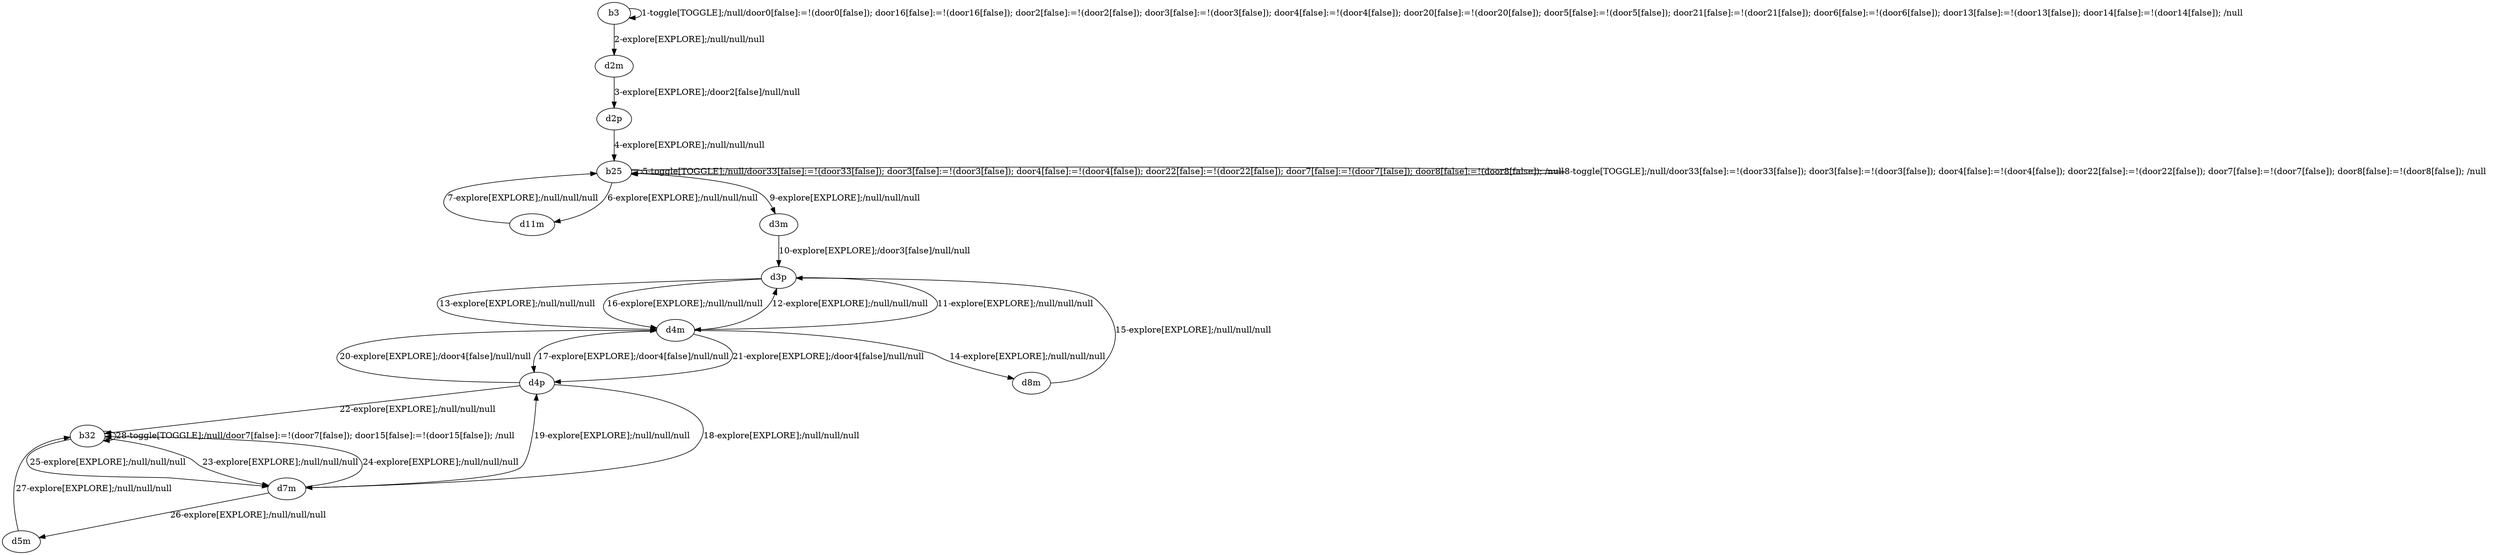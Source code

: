 # Total number of goals covered by this test: 1
# d5m --> b32

digraph g {
"b3" -> "b3" [label = "1-toggle[TOGGLE];/null/door0[false]:=!(door0[false]); door16[false]:=!(door16[false]); door2[false]:=!(door2[false]); door3[false]:=!(door3[false]); door4[false]:=!(door4[false]); door20[false]:=!(door20[false]); door5[false]:=!(door5[false]); door21[false]:=!(door21[false]); door6[false]:=!(door6[false]); door13[false]:=!(door13[false]); door14[false]:=!(door14[false]); /null"];
"b3" -> "d2m" [label = "2-explore[EXPLORE];/null/null/null"];
"d2m" -> "d2p" [label = "3-explore[EXPLORE];/door2[false]/null/null"];
"d2p" -> "b25" [label = "4-explore[EXPLORE];/null/null/null"];
"b25" -> "b25" [label = "5-toggle[TOGGLE];/null/door33[false]:=!(door33[false]); door3[false]:=!(door3[false]); door4[false]:=!(door4[false]); door22[false]:=!(door22[false]); door7[false]:=!(door7[false]); door8[false]:=!(door8[false]); /null"];
"b25" -> "d11m" [label = "6-explore[EXPLORE];/null/null/null"];
"d11m" -> "b25" [label = "7-explore[EXPLORE];/null/null/null"];
"b25" -> "b25" [label = "8-toggle[TOGGLE];/null/door33[false]:=!(door33[false]); door3[false]:=!(door3[false]); door4[false]:=!(door4[false]); door22[false]:=!(door22[false]); door7[false]:=!(door7[false]); door8[false]:=!(door8[false]); /null"];
"b25" -> "d3m" [label = "9-explore[EXPLORE];/null/null/null"];
"d3m" -> "d3p" [label = "10-explore[EXPLORE];/door3[false]/null/null"];
"d3p" -> "d4m" [label = "11-explore[EXPLORE];/null/null/null"];
"d4m" -> "d3p" [label = "12-explore[EXPLORE];/null/null/null"];
"d3p" -> "d4m" [label = "13-explore[EXPLORE];/null/null/null"];
"d4m" -> "d8m" [label = "14-explore[EXPLORE];/null/null/null"];
"d8m" -> "d3p" [label = "15-explore[EXPLORE];/null/null/null"];
"d3p" -> "d4m" [label = "16-explore[EXPLORE];/null/null/null"];
"d4m" -> "d4p" [label = "17-explore[EXPLORE];/door4[false]/null/null"];
"d4p" -> "d7m" [label = "18-explore[EXPLORE];/null/null/null"];
"d7m" -> "d4p" [label = "19-explore[EXPLORE];/null/null/null"];
"d4p" -> "d4m" [label = "20-explore[EXPLORE];/door4[false]/null/null"];
"d4m" -> "d4p" [label = "21-explore[EXPLORE];/door4[false]/null/null"];
"d4p" -> "b32" [label = "22-explore[EXPLORE];/null/null/null"];
"b32" -> "d7m" [label = "23-explore[EXPLORE];/null/null/null"];
"d7m" -> "b32" [label = "24-explore[EXPLORE];/null/null/null"];
"b32" -> "d7m" [label = "25-explore[EXPLORE];/null/null/null"];
"d7m" -> "d5m" [label = "26-explore[EXPLORE];/null/null/null"];
"d5m" -> "b32" [label = "27-explore[EXPLORE];/null/null/null"];
"b32" -> "b32" [label = "28-toggle[TOGGLE];/null/door7[false]:=!(door7[false]); door15[false]:=!(door15[false]); /null"];
}